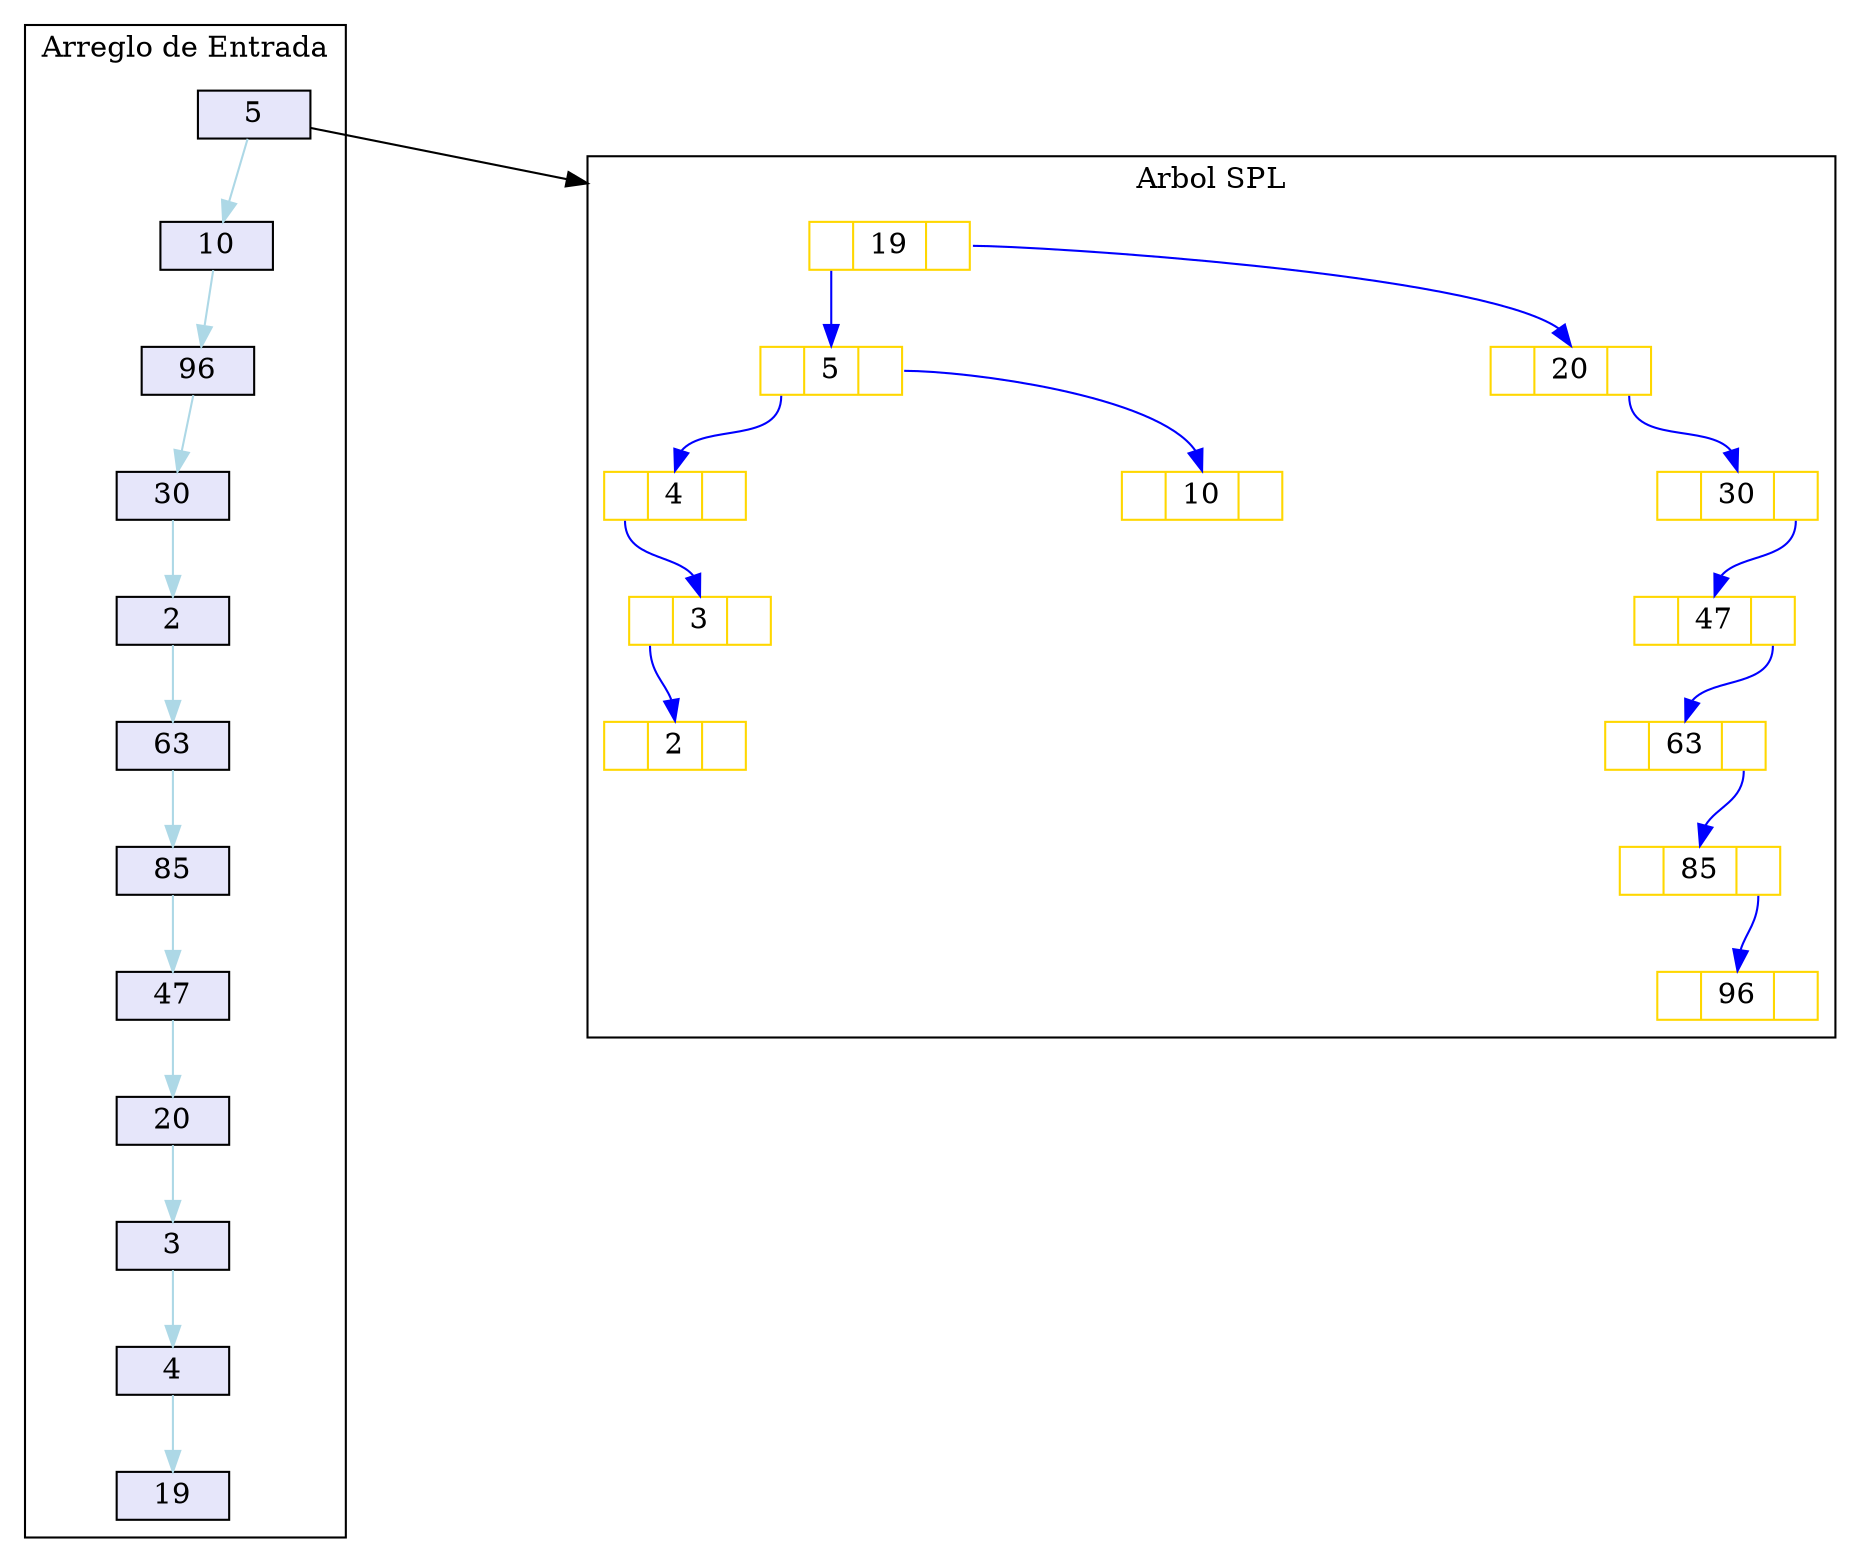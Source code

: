 digraph g{
compound=true; 
 nodesep=2.5;
 subgraph clusterA {
 label="Arreglo de Entrada";
edge [color = lightblue, splines = ortho];
node [shape = record, style = filled, fillcolor=lavender, height = .1];
a0[label = "5"];
a0-> a1;
a1[label = "10"];
a1-> a2;
a2[label = "96"];
a2-> a3;
a3[label = "30"];
a3-> a4;
a4[label = "2"];
a4-> a5;
a5[label = "63"];
a5-> a6;
a6[label = "85"];
a6-> a7;
a7[label = "47"];
a7-> a8;
a8[label = "20"];
a8-> a9;
a9[label = "3"];
a9-> a10;
a10[label = "4"];
a10-> a11;
a11[label = "19"];
}
 subgraph clusterB {
 label="Arbol SPL"; edge [color = blue, splines = ortho];
node [shape = record, color=gold, height = .1];
n19[label="<izq> |<f> 19 | <der>"];
n5[label="<izq> |<f> 5 | <der>"];
n4[label="<izq> |<f> 4 | <der>"];
n3[label="<izq> |<f> 3 | <der>"];
n2[label="<izq> |<f> 2 | <der>"];
"n3":izq -> "n2":f;
"n4":izq -> "n3":f;
"n5":izq -> "n4":f;
n10[label="<izq> |<f> 10 | <der>"];
"n5":der -> "n10":f;
"n19":izq -> "n5":f;
n20[label="<izq> |<f> 20 | <der>"];
n30[label="<izq> |<f> 30 | <der>"];
n47[label="<izq> |<f> 47 | <der>"];
n63[label="<izq> |<f> 63 | <der>"];
n85[label="<izq> |<f> 85 | <der>"];
n96[label="<izq> |<f> 96 | <der>"];
"n85":der -> "n96":f;
"n63":der -> "n85":f;
"n47":der -> "n63":f;
"n30":der -> "n47":f;
"n20":der -> "n30":f;
"n19":der -> "n20":f;

}
 a0 -> n19 [lhead=clusterA, lhead=clusterB];
 }

